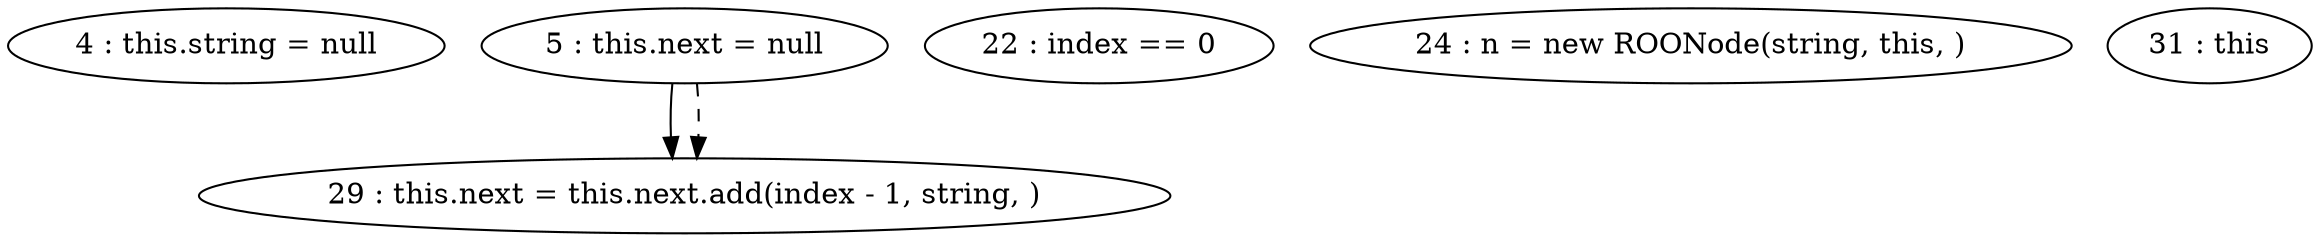 digraph G {
"4 : this.string = null"
"5 : this.next = null"
"5 : this.next = null" -> "29 : this.next = this.next.add(index - 1, string, )"
"5 : this.next = null" -> "29 : this.next = this.next.add(index - 1, string, )" [style=dashed]
"22 : index == 0"
"24 : n = new ROONode(string, this, )"
"29 : this.next = this.next.add(index - 1, string, )"
"31 : this"
}